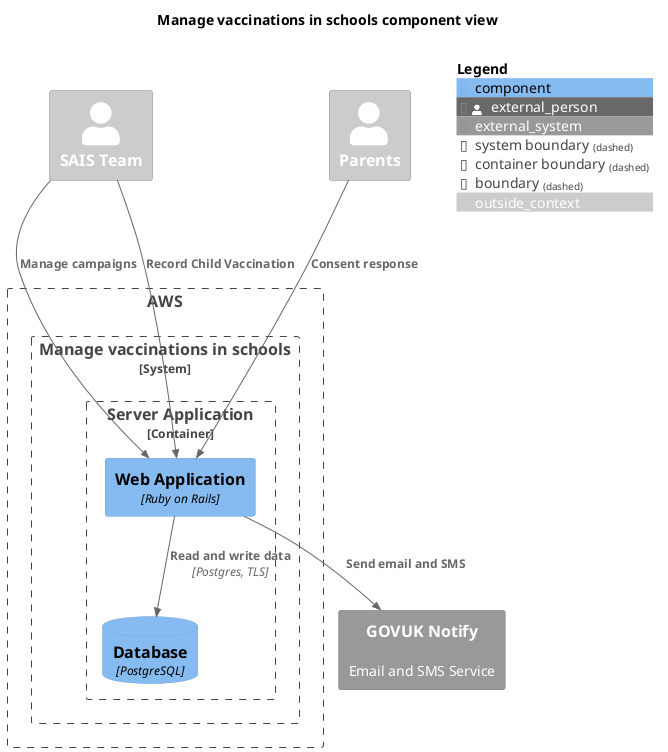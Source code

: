 @startuml

!include <C4/C4_Component.puml>

LAYOUT_TOP_DOWN()

title "Manage vaccinations in schools component view"

AddElementTag("outside_context", $bgColor="#CCC", $fontColor="#FFF")

Person_Ext(sais, "SAIS Team", $tags="outside_context")
Person_Ext(parents, "Parents", $tags="outside_context")

Boundary(aws, "AWS") {
  System_Boundary(manage, "Manage vaccinations in schools", "") {
    Container_Boundary(server, "Server Application", "Ruby on Rails") {
      Component(webapp, "Web Application", "Ruby on Rails")
      ComponentDb(database, "Database", "PostgreSQL")
    }
  }
}
System_Ext(govukNotify, "GOVUK Notify", "Email and SMS Service")


AddRelTag("optional", $textColor="black", $lineColor="black", $lineStyle="dashed")

Rel(sais, webapp, "Manage campaigns")
Rel(sais, webapp, "Record Child Vaccination")
Rel(parents, webapp, "Consent response")
Rel(webapp, database, "Read and write data", "Postgres, TLS")
Rel(webapp, govukNotify, "Send email and SMS")


SHOW_FLOATING_LEGEND()

@enduml
